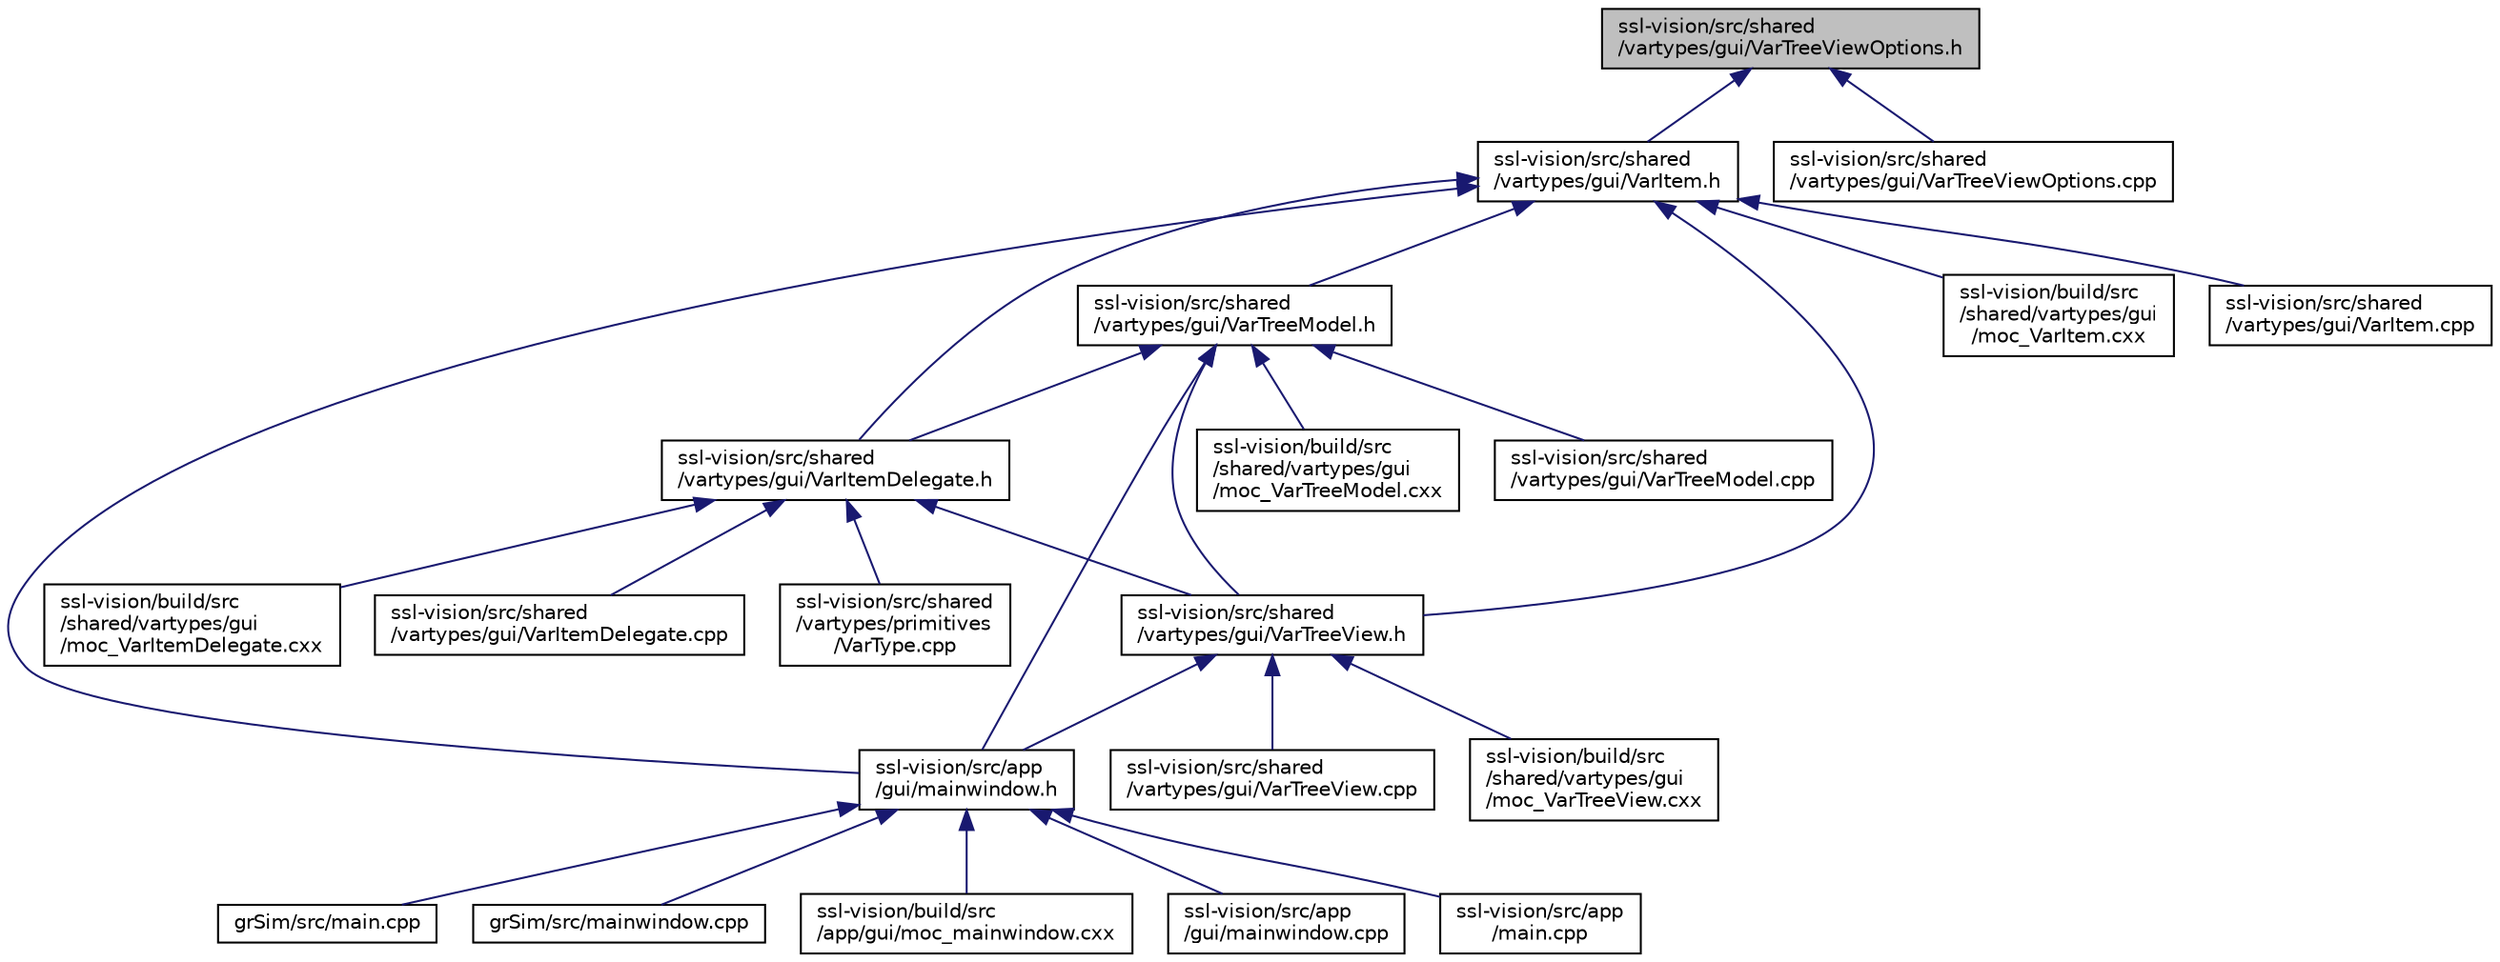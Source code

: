 digraph "ssl-vision/src/shared/vartypes/gui/VarTreeViewOptions.h"
{
 // INTERACTIVE_SVG=YES
  edge [fontname="Helvetica",fontsize="10",labelfontname="Helvetica",labelfontsize="10"];
  node [fontname="Helvetica",fontsize="10",shape=record];
  Node1 [label="ssl-vision/src/shared\l/vartypes/gui/VarTreeViewOptions.h",height=0.2,width=0.4,color="black", fillcolor="grey75", style="filled", fontcolor="black"];
  Node1 -> Node2 [dir="back",color="midnightblue",fontsize="10",style="solid",fontname="Helvetica"];
  Node2 [label="ssl-vision/src/shared\l/vartypes/gui/VarItem.h",height=0.2,width=0.4,color="black", fillcolor="white", style="filled",URL="$d8/d85/_var_item_8h.html",tooltip="C++ Interface: VarItem. "];
  Node2 -> Node3 [dir="back",color="midnightblue",fontsize="10",style="solid",fontname="Helvetica"];
  Node3 [label="ssl-vision/src/app\l/gui/mainwindow.h",height=0.2,width=0.4,color="black", fillcolor="white", style="filled",URL="$d7/d16/ssl-vision_2src_2app_2gui_2mainwindow_8h.html"];
  Node3 -> Node4 [dir="back",color="midnightblue",fontsize="10",style="solid",fontname="Helvetica"];
  Node4 [label="grSim/src/main.cpp",height=0.2,width=0.4,color="black", fillcolor="white", style="filled",URL="$dd/d3a/gr_sim_2src_2main_8cpp.html"];
  Node3 -> Node5 [dir="back",color="midnightblue",fontsize="10",style="solid",fontname="Helvetica"];
  Node5 [label="grSim/src/mainwindow.cpp",height=0.2,width=0.4,color="black", fillcolor="white", style="filled",URL="$dc/d66/gr_sim_2src_2mainwindow_8cpp.html"];
  Node3 -> Node6 [dir="back",color="midnightblue",fontsize="10",style="solid",fontname="Helvetica"];
  Node6 [label="ssl-vision/build/src\l/app/gui/moc_mainwindow.cxx",height=0.2,width=0.4,color="black", fillcolor="white", style="filled",URL="$d3/dd5/moc__mainwindow_8cxx.html"];
  Node3 -> Node7 [dir="back",color="midnightblue",fontsize="10",style="solid",fontname="Helvetica"];
  Node7 [label="ssl-vision/src/app\l/gui/mainwindow.cpp",height=0.2,width=0.4,color="black", fillcolor="white", style="filled",URL="$dc/ded/ssl-vision_2src_2app_2gui_2mainwindow_8cpp.html"];
  Node3 -> Node8 [dir="back",color="midnightblue",fontsize="10",style="solid",fontname="Helvetica"];
  Node8 [label="ssl-vision/src/app\l/main.cpp",height=0.2,width=0.4,color="black", fillcolor="white", style="filled",URL="$d8/d32/ssl-vision_2src_2app_2main_8cpp.html"];
  Node2 -> Node9 [dir="back",color="midnightblue",fontsize="10",style="solid",fontname="Helvetica"];
  Node9 [label="ssl-vision/build/src\l/shared/vartypes/gui\l/moc_VarItem.cxx",height=0.2,width=0.4,color="black", fillcolor="white", style="filled",URL="$d6/d65/moc___var_item_8cxx.html"];
  Node2 -> Node10 [dir="back",color="midnightblue",fontsize="10",style="solid",fontname="Helvetica"];
  Node10 [label="ssl-vision/src/shared\l/vartypes/gui/VarItemDelegate.h",height=0.2,width=0.4,color="black", fillcolor="white", style="filled",URL="$d8/d1a/_var_item_delegate_8h.html",tooltip="C++ Interface: VarItemDelegate. "];
  Node10 -> Node11 [dir="back",color="midnightblue",fontsize="10",style="solid",fontname="Helvetica"];
  Node11 [label="ssl-vision/build/src\l/shared/vartypes/gui\l/moc_VarItemDelegate.cxx",height=0.2,width=0.4,color="black", fillcolor="white", style="filled",URL="$d9/d28/moc___var_item_delegate_8cxx.html"];
  Node10 -> Node12 [dir="back",color="midnightblue",fontsize="10",style="solid",fontname="Helvetica"];
  Node12 [label="ssl-vision/src/shared\l/vartypes/gui/VarTreeView.h",height=0.2,width=0.4,color="black", fillcolor="white", style="filled",URL="$da/d9c/_var_tree_view_8h.html",tooltip="C++ Interface: VarTreeView. "];
  Node12 -> Node3 [dir="back",color="midnightblue",fontsize="10",style="solid",fontname="Helvetica"];
  Node12 -> Node13 [dir="back",color="midnightblue",fontsize="10",style="solid",fontname="Helvetica"];
  Node13 [label="ssl-vision/build/src\l/shared/vartypes/gui\l/moc_VarTreeView.cxx",height=0.2,width=0.4,color="black", fillcolor="white", style="filled",URL="$d7/df5/moc___var_tree_view_8cxx.html"];
  Node12 -> Node14 [dir="back",color="midnightblue",fontsize="10",style="solid",fontname="Helvetica"];
  Node14 [label="ssl-vision/src/shared\l/vartypes/gui/VarTreeView.cpp",height=0.2,width=0.4,color="black", fillcolor="white", style="filled",URL="$d3/d4d/_var_tree_view_8cpp.html",tooltip="C++ Implementation: VarTreeView. "];
  Node10 -> Node15 [dir="back",color="midnightblue",fontsize="10",style="solid",fontname="Helvetica"];
  Node15 [label="ssl-vision/src/shared\l/vartypes/gui/VarItemDelegate.cpp",height=0.2,width=0.4,color="black", fillcolor="white", style="filled",URL="$d8/d92/_var_item_delegate_8cpp.html",tooltip="C++ Implementation: VarItemDelegate. "];
  Node10 -> Node16 [dir="back",color="midnightblue",fontsize="10",style="solid",fontname="Helvetica"];
  Node16 [label="ssl-vision/src/shared\l/vartypes/primitives\l/VarType.cpp",height=0.2,width=0.4,color="black", fillcolor="white", style="filled",URL="$dc/d36/_var_type_8cpp.html",tooltip="C++ Implementation: VarType. "];
  Node2 -> Node17 [dir="back",color="midnightblue",fontsize="10",style="solid",fontname="Helvetica"];
  Node17 [label="ssl-vision/src/shared\l/vartypes/gui/VarTreeModel.h",height=0.2,width=0.4,color="black", fillcolor="white", style="filled",URL="$db/d97/_var_tree_model_8h.html",tooltip="C++ Implementation: VarTreeModel. "];
  Node17 -> Node3 [dir="back",color="midnightblue",fontsize="10",style="solid",fontname="Helvetica"];
  Node17 -> Node10 [dir="back",color="midnightblue",fontsize="10",style="solid",fontname="Helvetica"];
  Node17 -> Node18 [dir="back",color="midnightblue",fontsize="10",style="solid",fontname="Helvetica"];
  Node18 [label="ssl-vision/build/src\l/shared/vartypes/gui\l/moc_VarTreeModel.cxx",height=0.2,width=0.4,color="black", fillcolor="white", style="filled",URL="$de/d7c/moc___var_tree_model_8cxx.html"];
  Node17 -> Node12 [dir="back",color="midnightblue",fontsize="10",style="solid",fontname="Helvetica"];
  Node17 -> Node19 [dir="back",color="midnightblue",fontsize="10",style="solid",fontname="Helvetica"];
  Node19 [label="ssl-vision/src/shared\l/vartypes/gui/VarTreeModel.cpp",height=0.2,width=0.4,color="black", fillcolor="white", style="filled",URL="$d8/da7/_var_tree_model_8cpp.html"];
  Node2 -> Node12 [dir="back",color="midnightblue",fontsize="10",style="solid",fontname="Helvetica"];
  Node2 -> Node20 [dir="back",color="midnightblue",fontsize="10",style="solid",fontname="Helvetica"];
  Node20 [label="ssl-vision/src/shared\l/vartypes/gui/VarItem.cpp",height=0.2,width=0.4,color="black", fillcolor="white", style="filled",URL="$d7/d5f/_var_item_8cpp.html",tooltip="C++ Implementation: VarItem. "];
  Node1 -> Node21 [dir="back",color="midnightblue",fontsize="10",style="solid",fontname="Helvetica"];
  Node21 [label="ssl-vision/src/shared\l/vartypes/gui/VarTreeViewOptions.cpp",height=0.2,width=0.4,color="black", fillcolor="white", style="filled",URL="$dc/dec/_var_tree_view_options_8cpp.html",tooltip="C++ Implementation: VarTreeViewOptions. "];
}
